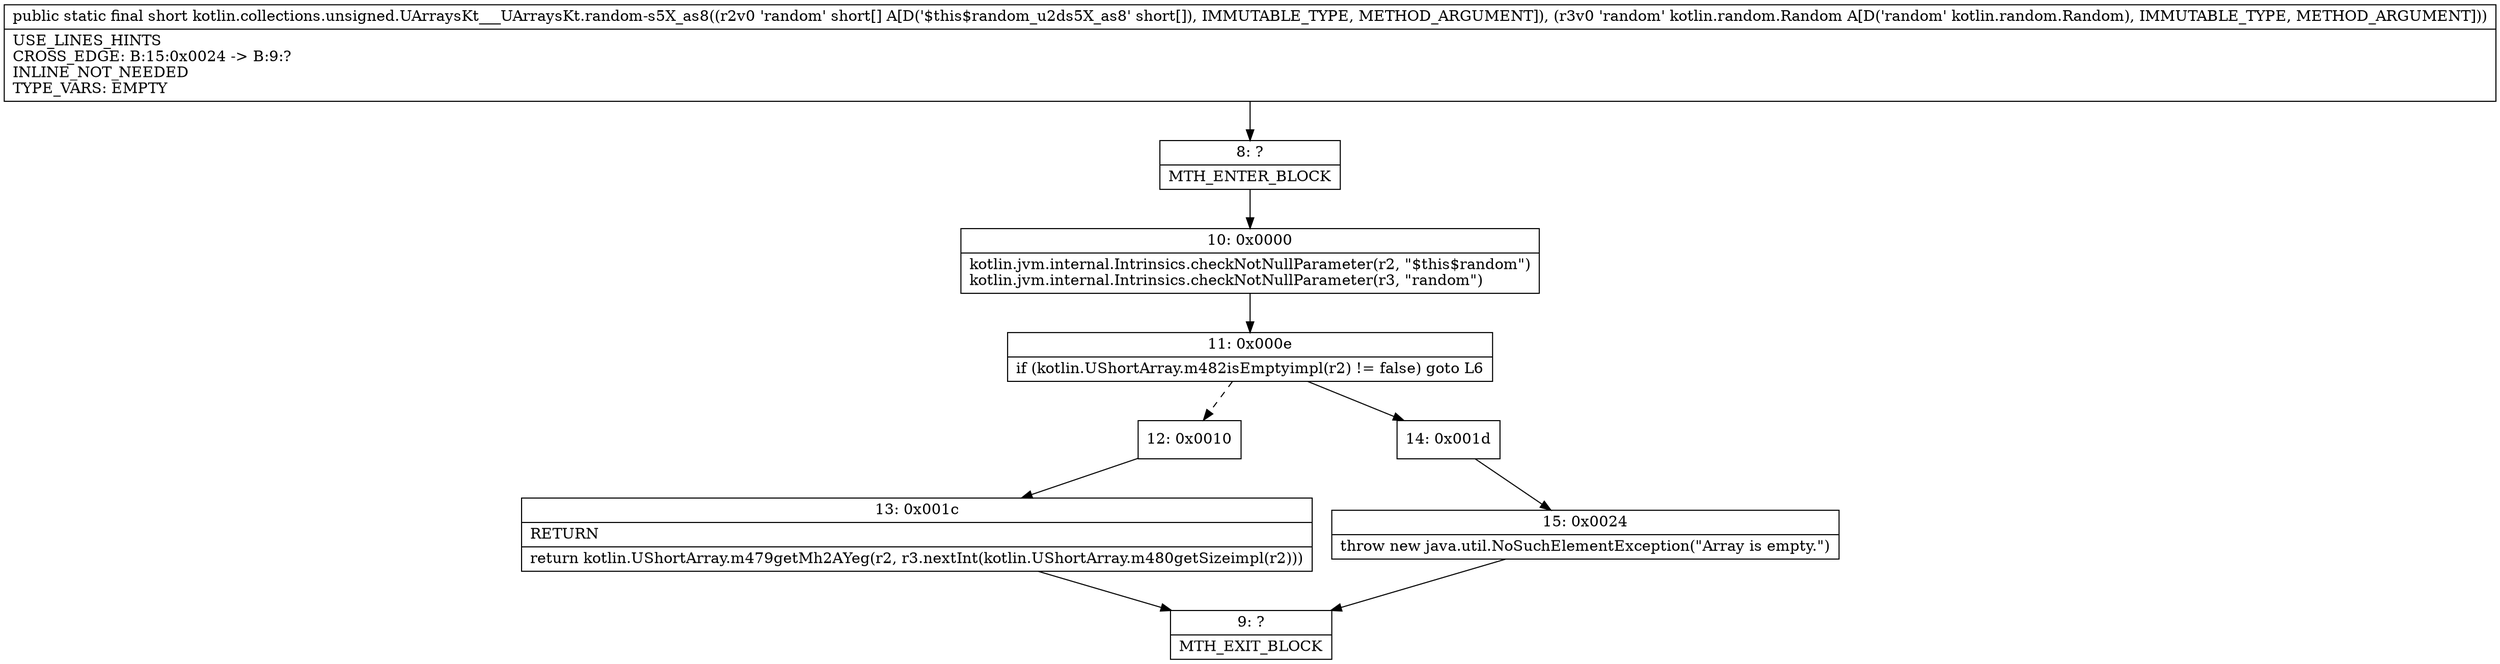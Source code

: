 digraph "CFG forkotlin.collections.unsigned.UArraysKt___UArraysKt.random\-s5X_as8([SLkotlin\/random\/Random;)S" {
Node_8 [shape=record,label="{8\:\ ?|MTH_ENTER_BLOCK\l}"];
Node_10 [shape=record,label="{10\:\ 0x0000|kotlin.jvm.internal.Intrinsics.checkNotNullParameter(r2, \"$this$random\")\lkotlin.jvm.internal.Intrinsics.checkNotNullParameter(r3, \"random\")\l}"];
Node_11 [shape=record,label="{11\:\ 0x000e|if (kotlin.UShortArray.m482isEmptyimpl(r2) != false) goto L6\l}"];
Node_12 [shape=record,label="{12\:\ 0x0010}"];
Node_13 [shape=record,label="{13\:\ 0x001c|RETURN\l|return kotlin.UShortArray.m479getMh2AYeg(r2, r3.nextInt(kotlin.UShortArray.m480getSizeimpl(r2)))\l}"];
Node_9 [shape=record,label="{9\:\ ?|MTH_EXIT_BLOCK\l}"];
Node_14 [shape=record,label="{14\:\ 0x001d}"];
Node_15 [shape=record,label="{15\:\ 0x0024|throw new java.util.NoSuchElementException(\"Array is empty.\")\l}"];
MethodNode[shape=record,label="{public static final short kotlin.collections.unsigned.UArraysKt___UArraysKt.random\-s5X_as8((r2v0 'random' short[] A[D('$this$random_u2ds5X_as8' short[]), IMMUTABLE_TYPE, METHOD_ARGUMENT]), (r3v0 'random' kotlin.random.Random A[D('random' kotlin.random.Random), IMMUTABLE_TYPE, METHOD_ARGUMENT]))  | USE_LINES_HINTS\lCROSS_EDGE: B:15:0x0024 \-\> B:9:?\lINLINE_NOT_NEEDED\lTYPE_VARS: EMPTY\l}"];
MethodNode -> Node_8;Node_8 -> Node_10;
Node_10 -> Node_11;
Node_11 -> Node_12[style=dashed];
Node_11 -> Node_14;
Node_12 -> Node_13;
Node_13 -> Node_9;
Node_14 -> Node_15;
Node_15 -> Node_9;
}

